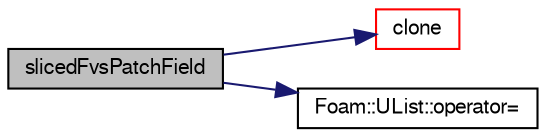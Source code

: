 digraph "slicedFvsPatchField"
{
  bgcolor="transparent";
  edge [fontname="FreeSans",fontsize="10",labelfontname="FreeSans",labelfontsize="10"];
  node [fontname="FreeSans",fontsize="10",shape=record];
  rankdir="LR";
  Node18 [label="slicedFvsPatchField",height=0.2,width=0.4,color="black", fillcolor="grey75", style="filled", fontcolor="black"];
  Node18 -> Node19 [color="midnightblue",fontsize="10",style="solid",fontname="FreeSans"];
  Node19 [label="clone",height=0.2,width=0.4,color="red",URL="$a22378.html#ad6a4dd2bb558530f6883f5bef13f977e",tooltip="Construct and return a clone. "];
  Node18 -> Node21 [color="midnightblue",fontsize="10",style="solid",fontname="FreeSans"];
  Node21 [label="Foam::UList::operator=",height=0.2,width=0.4,color="black",URL="$a25698.html#a7063d7d45379d3c474db62b47df45eea",tooltip="Assignment of all entries to the given value. "];
}
